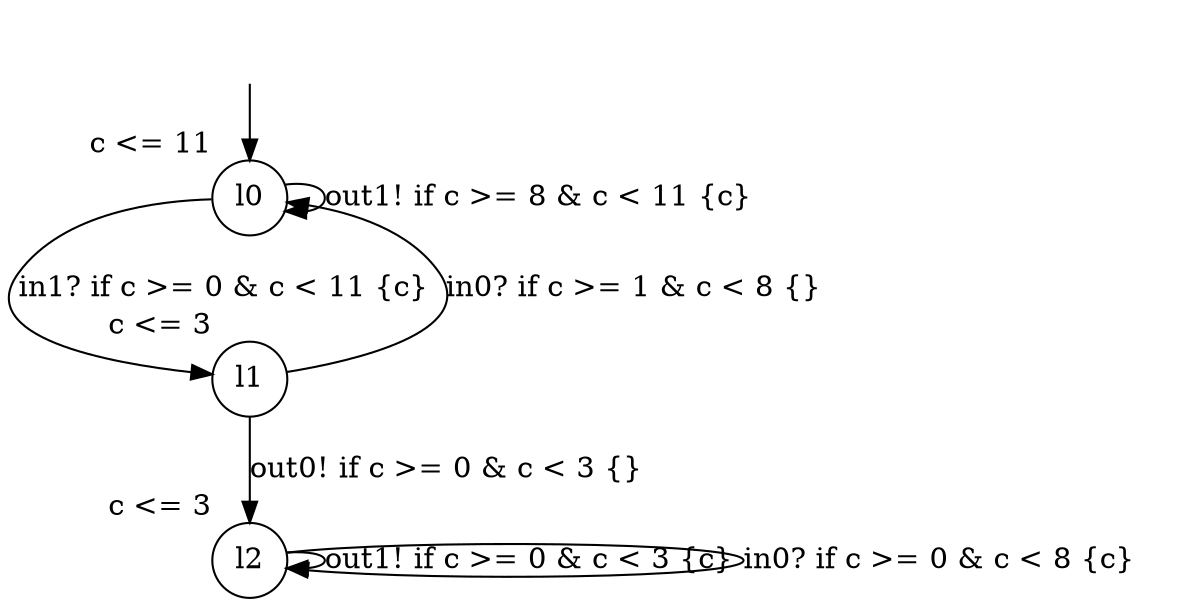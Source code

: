 digraph g {
__start0 [label="" shape="none"];
l0 [shape="circle" margin=0 label="l0", xlabel="c <= 11"];
l1 [shape="circle" margin=0 label="l1", xlabel="c <= 3"];
l2 [shape="circle" margin=0 label="l2", xlabel="c <= 3"];
l0 -> l1 [label="in1? if c >= 0 & c < 11 {c} "];
l0 -> l0 [label="out1! if c >= 8 & c < 11 {c} "];
l1 -> l0 [label="in0? if c >= 1 & c < 8 {} "];
l1 -> l2 [label="out0! if c >= 0 & c < 3 {} "];
l2 -> l2 [label="out1! if c >= 0 & c < 3 {c} "];
l2 -> l2 [label="in0? if c >= 0 & c < 8 {c} "];
__start0 -> l0;
}
